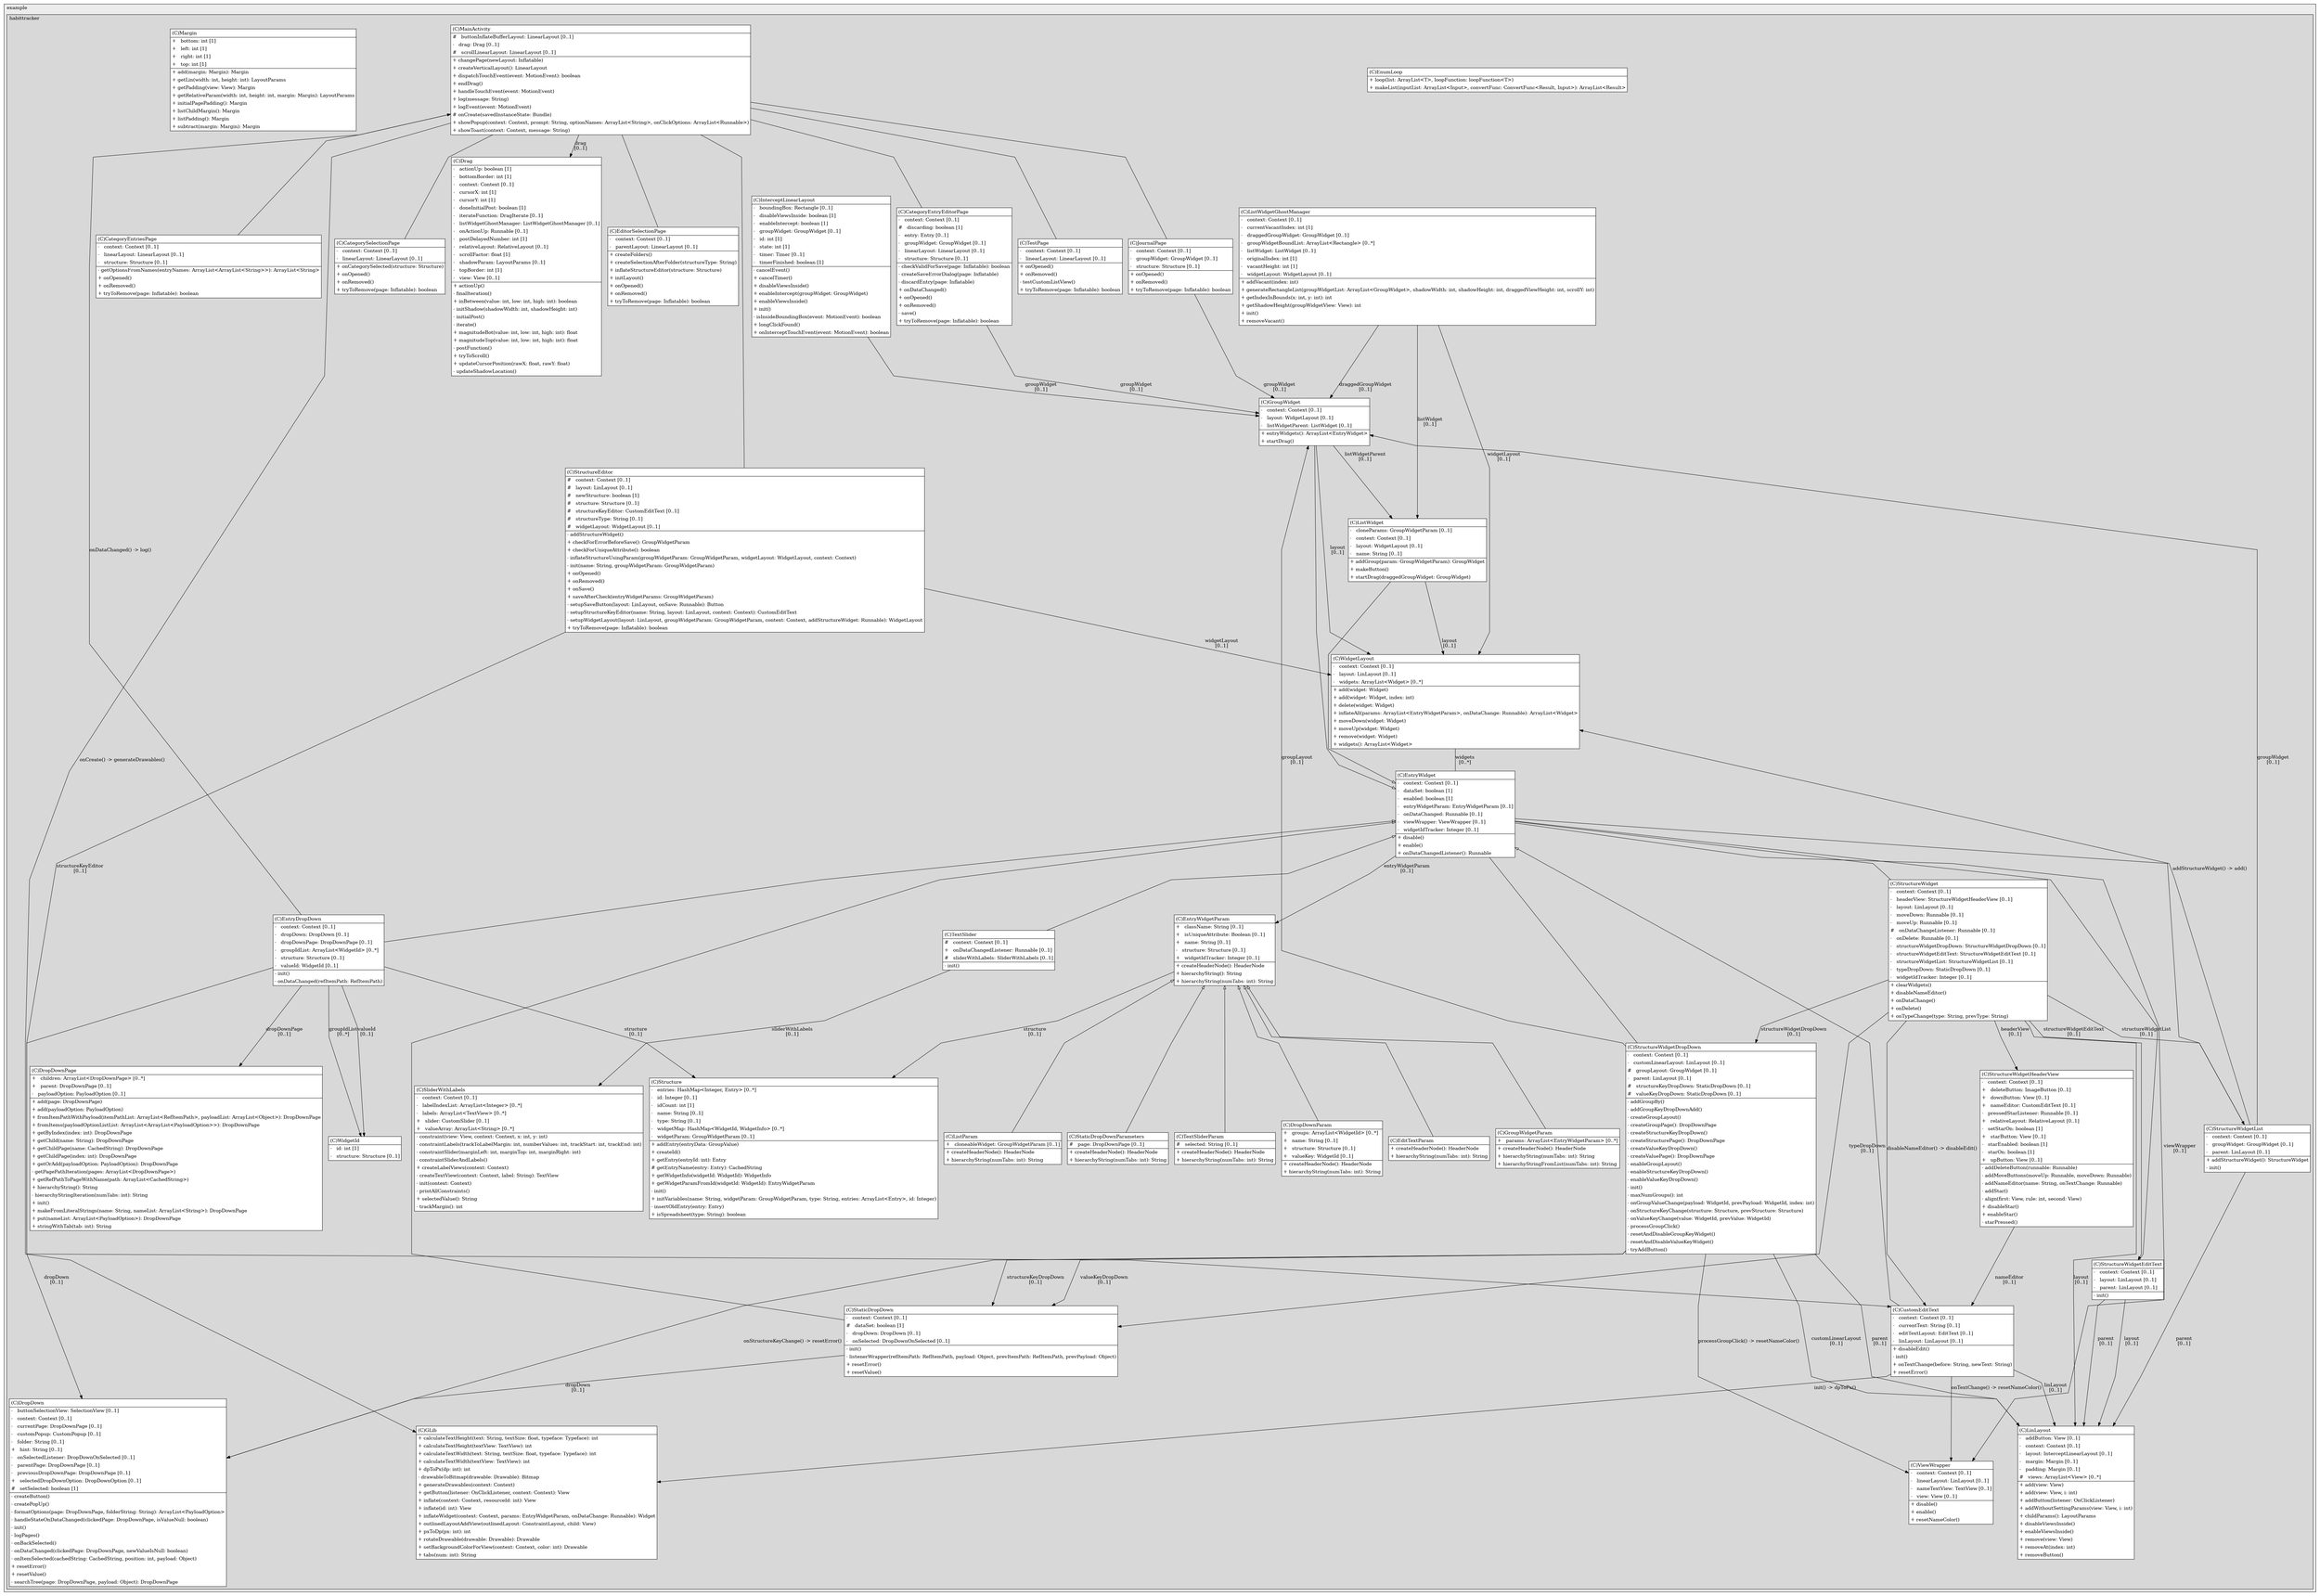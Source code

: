 @startuml

/' diagram meta data start
config=StructureConfiguration;
{
  "projectClassification": {
    "searchMode": "OpenProject", // OpenProject, AllProjects
    "includedProjects": "",
    "pathEndKeywords": "*.impl",
    "isClientPath": "",
    "isClientName": "",
    "isTestPath": "",
    "isTestName": "",
    "isMappingPath": "",
    "isMappingName": "",
    "isDataAccessPath": "",
    "isDataAccessName": "",
    "isDataStructurePath": "",
    "isDataStructureName": "",
    "isInterfaceStructuresPath": "",
    "isInterfaceStructuresName": "",
    "isEntryPointPath": "",
    "isEntryPointName": "",
    "treatFinalFieldsAsMandatory": false
  },
  "graphRestriction": {
    "classPackageExcludeFilter": "",
    "classPackageIncludeFilter": "",
    "classNameExcludeFilter": "",
    "classNameIncludeFilter": "",
    "methodNameExcludeFilter": "",
    "methodNameIncludeFilter": "",
    "removeByInheritance": "", // inheritance/annotation based filtering is done in a second step
    "removeByAnnotation": "",
    "removeByClassPackage": "", // cleanup the graph after inheritance/annotation based filtering is done
    "removeByClassName": "",
    "cutMappings": false,
    "cutEnum": true,
    "cutTests": true,
    "cutClient": true,
    "cutDataAccess": true,
    "cutInterfaceStructures": true,
    "cutDataStructures": true,
    "cutGetterAndSetter": true,
    "cutConstructors": true
  },
  "graphTraversal": {
    "forwardDepth": 3,
    "backwardDepth": 3,
    "classPackageExcludeFilter": "",
    "classPackageIncludeFilter": "",
    "classNameExcludeFilter": "",
    "classNameIncludeFilter": "",
    "methodNameExcludeFilter": "",
    "methodNameIncludeFilter": "",
    "hideMappings": false,
    "hideDataStructures": false,
    "hidePrivateMethods": true,
    "hideInterfaceCalls": true, // indirection: implementation -> interface (is hidden) -> implementation
    "onlyShowApplicationEntryPoints": false, // root node is included
    "useMethodCallsForStructureDiagram": "ForwardOnly" // ForwardOnly, BothDirections, No
  },
  "details": {
    "aggregation": "GroupByClass", // ByClass, GroupByClass, None
    "showClassGenericTypes": true,
    "showMethods": true,
    "showMethodParameterNames": true,
    "showMethodParameterTypes": true,
    "showMethodReturnType": true,
    "showPackageLevels": 2,
    "showDetailedClassStructure": true
  },
  "rootClass": "com.example.habittracker.Widgets.GroupWidget",
  "extensionCallbackMethod": "" // qualified.class.name#methodName - signature: public static String method(String)
}
diagram meta data end '/



digraph g {
    rankdir="TB"
    splines=polyline
    

'nodes 
subgraph cluster_1322970774 { 
   	label=example
	labeljust=l
	fillcolor="#ececec"
	style=filled
   
   subgraph cluster_534109880 { 
   	label=habittracker
	labeljust=l
	fillcolor="#d8d8d8"
	style=filled
   
   CategoryEntriesPage1522870782[
	label=<<TABLE BORDER="1" CELLBORDER="0" CELLPADDING="4" CELLSPACING="0">
<TR><TD ALIGN="LEFT" >(C)CategoryEntriesPage</TD></TR>
<HR/>
<TR><TD ALIGN="LEFT" >-   context: Context [0..1]</TD></TR>
<TR><TD ALIGN="LEFT" >-   linearLayout: LinearLayout [0..1]</TD></TR>
<TR><TD ALIGN="LEFT" >-   structure: Structure [0..1]</TD></TR>
<HR/>
<TR><TD ALIGN="LEFT" >- getOptionsFromNames(entryNames: ArrayList&lt;ArrayList&lt;String&gt;&gt;): ArrayList&lt;String&gt;</TD></TR>
<TR><TD ALIGN="LEFT" >+ onOpened()</TD></TR>
<TR><TD ALIGN="LEFT" >+ onRemoved()</TD></TR>
<TR><TD ALIGN="LEFT" >+ tryToRemove(page: Inflatable): boolean</TD></TR>
</TABLE>>
	style=filled
	margin=0
	shape=plaintext
	fillcolor="#FFFFFF"
];

CategoryEntryEditorPage1522870782[
	label=<<TABLE BORDER="1" CELLBORDER="0" CELLPADDING="4" CELLSPACING="0">
<TR><TD ALIGN="LEFT" >(C)CategoryEntryEditorPage</TD></TR>
<HR/>
<TR><TD ALIGN="LEFT" >-   context: Context [0..1]</TD></TR>
<TR><TD ALIGN="LEFT" >#   discarding: boolean [1]</TD></TR>
<TR><TD ALIGN="LEFT" >-   entry: Entry [0..1]</TD></TR>
<TR><TD ALIGN="LEFT" >-   groupWidget: GroupWidget [0..1]</TD></TR>
<TR><TD ALIGN="LEFT" >-   linearLayout: LinearLayout [0..1]</TD></TR>
<TR><TD ALIGN="LEFT" >-   structure: Structure [0..1]</TD></TR>
<HR/>
<TR><TD ALIGN="LEFT" >- checkValidForSave(page: Inflatable): boolean</TD></TR>
<TR><TD ALIGN="LEFT" >- createSaveErrorDialog(page: Inflatable)</TD></TR>
<TR><TD ALIGN="LEFT" >- discardEntry(page: Inflatable)</TD></TR>
<TR><TD ALIGN="LEFT" >+ onDataChanged()</TD></TR>
<TR><TD ALIGN="LEFT" >+ onOpened()</TD></TR>
<TR><TD ALIGN="LEFT" >+ onRemoved()</TD></TR>
<TR><TD ALIGN="LEFT" >- save()</TD></TR>
<TR><TD ALIGN="LEFT" >+ tryToRemove(page: Inflatable): boolean</TD></TR>
</TABLE>>
	style=filled
	margin=0
	shape=plaintext
	fillcolor="#FFFFFF"
];

CategorySelectionPage1522870782[
	label=<<TABLE BORDER="1" CELLBORDER="0" CELLPADDING="4" CELLSPACING="0">
<TR><TD ALIGN="LEFT" >(C)CategorySelectionPage</TD></TR>
<HR/>
<TR><TD ALIGN="LEFT" >-   context: Context [0..1]</TD></TR>
<TR><TD ALIGN="LEFT" >-   linearLayout: LinearLayout [0..1]</TD></TR>
<HR/>
<TR><TD ALIGN="LEFT" >+ onCategorySelected(structure: Structure)</TD></TR>
<TR><TD ALIGN="LEFT" >+ onOpened()</TD></TR>
<TR><TD ALIGN="LEFT" >+ onRemoved()</TD></TR>
<TR><TD ALIGN="LEFT" >+ tryToRemove(page: Inflatable): boolean</TD></TR>
</TABLE>>
	style=filled
	margin=0
	shape=plaintext
	fillcolor="#FFFFFF"
];

CustomEditText1069778869[
	label=<<TABLE BORDER="1" CELLBORDER="0" CELLPADDING="4" CELLSPACING="0">
<TR><TD ALIGN="LEFT" >(C)CustomEditText</TD></TR>
<HR/>
<TR><TD ALIGN="LEFT" >-   context: Context [0..1]</TD></TR>
<TR><TD ALIGN="LEFT" >-   currentText: String [0..1]</TD></TR>
<TR><TD ALIGN="LEFT" >-   editTextLayout: EditText [0..1]</TD></TR>
<TR><TD ALIGN="LEFT" >-   linLayout: LinLayout [0..1]</TD></TR>
<HR/>
<TR><TD ALIGN="LEFT" >+ disableEdit()</TD></TR>
<TR><TD ALIGN="LEFT" >- init()</TD></TR>
<TR><TD ALIGN="LEFT" >+ onTextChange(before: String, newText: String)</TD></TR>
<TR><TD ALIGN="LEFT" >+ resetError()</TD></TR>
</TABLE>>
	style=filled
	margin=0
	shape=plaintext
	fillcolor="#FFFFFF"
];

Drag775554897[
	label=<<TABLE BORDER="1" CELLBORDER="0" CELLPADDING="4" CELLSPACING="0">
<TR><TD ALIGN="LEFT" >(C)Drag</TD></TR>
<HR/>
<TR><TD ALIGN="LEFT" >-   actionUp: boolean [1]</TD></TR>
<TR><TD ALIGN="LEFT" >-   bottomBorder: int [1]</TD></TR>
<TR><TD ALIGN="LEFT" >-   context: Context [0..1]</TD></TR>
<TR><TD ALIGN="LEFT" >-   cursorX: int [1]</TD></TR>
<TR><TD ALIGN="LEFT" >-   cursorY: int [1]</TD></TR>
<TR><TD ALIGN="LEFT" >-   doneInitialPost: boolean [1]</TD></TR>
<TR><TD ALIGN="LEFT" >-   iterateFunction: DragIterate [0..1]</TD></TR>
<TR><TD ALIGN="LEFT" >-   listWidgetGhostManager: ListWidgetGhostManager [0..1]</TD></TR>
<TR><TD ALIGN="LEFT" >-   onActionUp: Runnable [0..1]</TD></TR>
<TR><TD ALIGN="LEFT" >-   postDelayedNumber: int [1]</TD></TR>
<TR><TD ALIGN="LEFT" >-   relativeLayout: RelativeLayout [0..1]</TD></TR>
<TR><TD ALIGN="LEFT" >-   scrollFactor: float [1]</TD></TR>
<TR><TD ALIGN="LEFT" >-   shadowParam: LayoutParams [0..1]</TD></TR>
<TR><TD ALIGN="LEFT" >-   topBorder: int [1]</TD></TR>
<TR><TD ALIGN="LEFT" >-   view: View [0..1]</TD></TR>
<HR/>
<TR><TD ALIGN="LEFT" >+ actionUp()</TD></TR>
<TR><TD ALIGN="LEFT" >- finalIteration()</TD></TR>
<TR><TD ALIGN="LEFT" >+ inBetween(value: int, low: int, high: int): boolean</TD></TR>
<TR><TD ALIGN="LEFT" >- initShadow(shadowWidth: int, shadowHeight: int)</TD></TR>
<TR><TD ALIGN="LEFT" >- initialPost()</TD></TR>
<TR><TD ALIGN="LEFT" >- iterate()</TD></TR>
<TR><TD ALIGN="LEFT" >+ magnitudeBot(value: int, low: int, high: int): float</TD></TR>
<TR><TD ALIGN="LEFT" >+ magnitudeTop(value: int, low: int, high: int): float</TD></TR>
<TR><TD ALIGN="LEFT" >- postFunction()</TD></TR>
<TR><TD ALIGN="LEFT" >+ tryToScroll()</TD></TR>
<TR><TD ALIGN="LEFT" >+ updateCursorPosition(rawX: float, rawY: float)</TD></TR>
<TR><TD ALIGN="LEFT" >- updateShadowLocation()</TD></TR>
</TABLE>>
	style=filled
	margin=0
	shape=plaintext
	fillcolor="#FFFFFF"
];

DropDown1069778869[
	label=<<TABLE BORDER="1" CELLBORDER="0" CELLPADDING="4" CELLSPACING="0">
<TR><TD ALIGN="LEFT" >(C)DropDown</TD></TR>
<HR/>
<TR><TD ALIGN="LEFT" >-   buttonSelectionView: SelectionView [0..1]</TD></TR>
<TR><TD ALIGN="LEFT" >-   context: Context [0..1]</TD></TR>
<TR><TD ALIGN="LEFT" >-   currentPage: DropDownPage [0..1]</TD></TR>
<TR><TD ALIGN="LEFT" >-   customPopup: CustomPopup [0..1]</TD></TR>
<TR><TD ALIGN="LEFT" >-   folder: String [0..1]</TD></TR>
<TR><TD ALIGN="LEFT" >+   hint: String [0..1]</TD></TR>
<TR><TD ALIGN="LEFT" >-   onSelectedListener: DropDownOnSelected [0..1]</TD></TR>
<TR><TD ALIGN="LEFT" >-   parentPage: DropDownPage [0..1]</TD></TR>
<TR><TD ALIGN="LEFT" >-   previousDropDownPage: DropDownPage [0..1]</TD></TR>
<TR><TD ALIGN="LEFT" >+   selectedDropDownOption: DropDownOption [0..1]</TD></TR>
<TR><TD ALIGN="LEFT" >#   setSelected: boolean [1]</TD></TR>
<HR/>
<TR><TD ALIGN="LEFT" >- createButton()</TD></TR>
<TR><TD ALIGN="LEFT" >- createPopUp()</TD></TR>
<TR><TD ALIGN="LEFT" >- formatOptions(page: DropDownPage, folderString: String): ArrayList&lt;PayloadOption&gt;</TD></TR>
<TR><TD ALIGN="LEFT" >- handleStateOnDataChanged(clickedPage: DropDownPage, isValueNull: boolean)</TD></TR>
<TR><TD ALIGN="LEFT" >- init()</TD></TR>
<TR><TD ALIGN="LEFT" >- logPages()</TD></TR>
<TR><TD ALIGN="LEFT" >- onBackSelected()</TD></TR>
<TR><TD ALIGN="LEFT" >- onDataChanged(clickedPage: DropDownPage, newValueIsNull: boolean)</TD></TR>
<TR><TD ALIGN="LEFT" >- onItemSelected(cachedString: CachedString, position: int, payload: Object)</TD></TR>
<TR><TD ALIGN="LEFT" >+ resetError()</TD></TR>
<TR><TD ALIGN="LEFT" >+ resetValue()</TD></TR>
<TR><TD ALIGN="LEFT" >- searchTree(page: DropDownPage, payload: Object): DropDownPage</TD></TR>
</TABLE>>
	style=filled
	margin=0
	shape=plaintext
	fillcolor="#FFFFFF"
];

DropDownPage1430611515[
	label=<<TABLE BORDER="1" CELLBORDER="0" CELLPADDING="4" CELLSPACING="0">
<TR><TD ALIGN="LEFT" >(C)DropDownPage</TD></TR>
<HR/>
<TR><TD ALIGN="LEFT" >+   children: ArrayList&lt;DropDownPage&gt; [0..*]</TD></TR>
<TR><TD ALIGN="LEFT" >+   parent: DropDownPage [0..1]</TD></TR>
<TR><TD ALIGN="LEFT" >-   payloadOption: PayloadOption [0..1]</TD></TR>
<HR/>
<TR><TD ALIGN="LEFT" >+ add(page: DropDownPage)</TD></TR>
<TR><TD ALIGN="LEFT" >+ add(payloadOption: PayloadOption)</TD></TR>
<TR><TD ALIGN="LEFT" >+ fromItemPathWithPayload(itemPathList: ArrayList&lt;RefItemPath&gt;, payloadList: ArrayList&lt;Object&gt;): DropDownPage</TD></TR>
<TR><TD ALIGN="LEFT" >+ fromItems(payloadOptionListList: ArrayList&lt;ArrayList&lt;PayloadOption&gt;&gt;): DropDownPage</TD></TR>
<TR><TD ALIGN="LEFT" >+ getByIndex(index: int): DropDownPage</TD></TR>
<TR><TD ALIGN="LEFT" >+ getChild(name: String): DropDownPage</TD></TR>
<TR><TD ALIGN="LEFT" >+ getChildPage(name: CachedString): DropDownPage</TD></TR>
<TR><TD ALIGN="LEFT" >+ getChildPage(index: int): DropDownPage</TD></TR>
<TR><TD ALIGN="LEFT" >+ getOrAdd(payloadOption: PayloadOption): DropDownPage</TD></TR>
<TR><TD ALIGN="LEFT" >- getPagePathIteration(pages: ArrayList&lt;DropDownPage&gt;)</TD></TR>
<TR><TD ALIGN="LEFT" >+ getRefPathToPageWithName(path: ArrayList&lt;CachedString&gt;)</TD></TR>
<TR><TD ALIGN="LEFT" >+ hierarchyString(): String</TD></TR>
<TR><TD ALIGN="LEFT" >- hierarchyStringIteration(numTabs: int): String</TD></TR>
<TR><TD ALIGN="LEFT" >+ init()</TD></TR>
<TR><TD ALIGN="LEFT" >+ makeFromLiteralStrings(name: String, nameList: ArrayList&lt;String&gt;): DropDownPage</TD></TR>
<TR><TD ALIGN="LEFT" >+ put(nameList: ArrayList&lt;PayloadOption&gt;): DropDownPage</TD></TR>
<TR><TD ALIGN="LEFT" >+ stringWithTab(tab: int): String</TD></TR>
</TABLE>>
	style=filled
	margin=0
	shape=plaintext
	fillcolor="#FFFFFF"
];

DropDownParam202339646[
	label=<<TABLE BORDER="1" CELLBORDER="0" CELLPADDING="4" CELLSPACING="0">
<TR><TD ALIGN="LEFT" >(C)DropDownParam</TD></TR>
<HR/>
<TR><TD ALIGN="LEFT" >+   groups: ArrayList&lt;WidgetId&gt; [0..*]</TD></TR>
<TR><TD ALIGN="LEFT" >+   name: String [0..1]</TD></TR>
<TR><TD ALIGN="LEFT" >+   structure: Structure [0..1]</TD></TR>
<TR><TD ALIGN="LEFT" >+   valueKey: WidgetId [0..1]</TD></TR>
<HR/>
<TR><TD ALIGN="LEFT" >+ createHeaderNode(): HeaderNode</TD></TR>
<TR><TD ALIGN="LEFT" >+ hierarchyString(numTabs: int): String</TD></TR>
</TABLE>>
	style=filled
	margin=0
	shape=plaintext
	fillcolor="#FFFFFF"
];

EditTextParam202339646[
	label=<<TABLE BORDER="1" CELLBORDER="0" CELLPADDING="4" CELLSPACING="0">
<TR><TD ALIGN="LEFT" >(C)EditTextParam</TD></TR>
<HR/>
<TR><TD ALIGN="LEFT" >+ createHeaderNode(): HeaderNode</TD></TR>
<TR><TD ALIGN="LEFT" >+ hierarchyString(numTabs: int): String</TD></TR>
</TABLE>>
	style=filled
	margin=0
	shape=plaintext
	fillcolor="#FFFFFF"
];

EditorSelectionPage1522870782[
	label=<<TABLE BORDER="1" CELLBORDER="0" CELLPADDING="4" CELLSPACING="0">
<TR><TD ALIGN="LEFT" >(C)EditorSelectionPage</TD></TR>
<HR/>
<TR><TD ALIGN="LEFT" >-   context: Context [0..1]</TD></TR>
<TR><TD ALIGN="LEFT" >-   parentLayout: LinearLayout [0..1]</TD></TR>
<HR/>
<TR><TD ALIGN="LEFT" >+ createFolders()</TD></TR>
<TR><TD ALIGN="LEFT" >+ createSelectionAfterFolder(structureType: String)</TD></TR>
<TR><TD ALIGN="LEFT" >+ inflateStructureEditor(structure: Structure)</TD></TR>
<TR><TD ALIGN="LEFT" >+ initLayout()</TD></TR>
<TR><TD ALIGN="LEFT" >+ onOpened()</TD></TR>
<TR><TD ALIGN="LEFT" >+ onRemoved()</TD></TR>
<TR><TD ALIGN="LEFT" >+ tryToRemove(page: Inflatable): boolean</TD></TR>
</TABLE>>
	style=filled
	margin=0
	shape=plaintext
	fillcolor="#FFFFFF"
];

EntryDropDown1069778869[
	label=<<TABLE BORDER="1" CELLBORDER="0" CELLPADDING="4" CELLSPACING="0">
<TR><TD ALIGN="LEFT" >(C)EntryDropDown</TD></TR>
<HR/>
<TR><TD ALIGN="LEFT" >-   context: Context [0..1]</TD></TR>
<TR><TD ALIGN="LEFT" >-   dropDown: DropDown [0..1]</TD></TR>
<TR><TD ALIGN="LEFT" >-   dropDownPage: DropDownPage [0..1]</TD></TR>
<TR><TD ALIGN="LEFT" >-   groupIdList: ArrayList&lt;WidgetId&gt; [0..*]</TD></TR>
<TR><TD ALIGN="LEFT" >-   structure: Structure [0..1]</TD></TR>
<TR><TD ALIGN="LEFT" >-   valueId: WidgetId [0..1]</TD></TR>
<HR/>
<TR><TD ALIGN="LEFT" >- init()</TD></TR>
<TR><TD ALIGN="LEFT" >- onDataChanged(refItemPath: RefItemPath)</TD></TR>
</TABLE>>
	style=filled
	margin=0
	shape=plaintext
	fillcolor="#FFFFFF"
];

EntryWidget1069778869[
	label=<<TABLE BORDER="1" CELLBORDER="0" CELLPADDING="4" CELLSPACING="0">
<TR><TD ALIGN="LEFT" >(C)EntryWidget</TD></TR>
<HR/>
<TR><TD ALIGN="LEFT" >-   context: Context [0..1]</TD></TR>
<TR><TD ALIGN="LEFT" >-   dataSet: boolean [1]</TD></TR>
<TR><TD ALIGN="LEFT" >-   enabled: boolean [1]</TD></TR>
<TR><TD ALIGN="LEFT" >-   entryWidgetParam: EntryWidgetParam [0..1]</TD></TR>
<TR><TD ALIGN="LEFT" >-   onDataChanged: Runnable [0..1]</TD></TR>
<TR><TD ALIGN="LEFT" >-   viewWrapper: ViewWrapper [0..1]</TD></TR>
<TR><TD ALIGN="LEFT" >-   widgetIdTracker: Integer [0..1]</TD></TR>
<HR/>
<TR><TD ALIGN="LEFT" >+ disable()</TD></TR>
<TR><TD ALIGN="LEFT" >+ enable()</TD></TR>
<TR><TD ALIGN="LEFT" >+ onDataChangedListener(): Runnable</TD></TR>
</TABLE>>
	style=filled
	margin=0
	shape=plaintext
	fillcolor="#FFFFFF"
];

EntryWidgetParam1430611515[
	label=<<TABLE BORDER="1" CELLBORDER="0" CELLPADDING="4" CELLSPACING="0">
<TR><TD ALIGN="LEFT" >(C)EntryWidgetParam</TD></TR>
<HR/>
<TR><TD ALIGN="LEFT" >+   className: String [0..1]</TD></TR>
<TR><TD ALIGN="LEFT" >+   isUniqueAttribute: Boolean [0..1]</TD></TR>
<TR><TD ALIGN="LEFT" >+   name: String [0..1]</TD></TR>
<TR><TD ALIGN="LEFT" >-   structure: Structure [0..1]</TD></TR>
<TR><TD ALIGN="LEFT" >+   widgetIdTracker: Integer [0..1]</TD></TR>
<HR/>
<TR><TD ALIGN="LEFT" >+ createHeaderNode(): HeaderNode</TD></TR>
<TR><TD ALIGN="LEFT" >+ hierarchyString(): String</TD></TR>
<TR><TD ALIGN="LEFT" >+ hierarchyString(numTabs: int): String</TD></TR>
</TABLE>>
	style=filled
	margin=0
	shape=plaintext
	fillcolor="#FFFFFF"
];

EnumLoop346682143[
	label=<<TABLE BORDER="1" CELLBORDER="0" CELLPADDING="4" CELLSPACING="0">
<TR><TD ALIGN="LEFT" >(C)EnumLoop</TD></TR>
<HR/>
<TR><TD ALIGN="LEFT" >+ loop(list: ArrayList&lt;T&gt;, loopFunction: loopFunction&lt;T&gt;)</TD></TR>
<TR><TD ALIGN="LEFT" >+ makeList(inputList: ArrayList&lt;Input&gt;, convertFunc: ConvertFunc&lt;Result, Input&gt;): ArrayList&lt;Result&gt;</TD></TR>
</TABLE>>
	style=filled
	margin=0
	shape=plaintext
	fillcolor="#FFFFFF"
];

GLib346682143[
	label=<<TABLE BORDER="1" CELLBORDER="0" CELLPADDING="4" CELLSPACING="0">
<TR><TD ALIGN="LEFT" >(C)GLib</TD></TR>
<HR/>
<TR><TD ALIGN="LEFT" >+ calculateTextHeight(text: String, textSize: float, typeface: Typeface): int</TD></TR>
<TR><TD ALIGN="LEFT" >+ calculateTextHeight(textView: TextView): int</TD></TR>
<TR><TD ALIGN="LEFT" >+ calculateTextWidth(text: String, textSize: float, typeface: Typeface): int</TD></TR>
<TR><TD ALIGN="LEFT" >+ calculateTextWidth(textView: TextView): int</TD></TR>
<TR><TD ALIGN="LEFT" >+ dpToPx(dp: int): int</TD></TR>
<TR><TD ALIGN="LEFT" >- drawableToBitmap(drawable: Drawable): Bitmap</TD></TR>
<TR><TD ALIGN="LEFT" >+ generateDrawables(context: Context)</TD></TR>
<TR><TD ALIGN="LEFT" >+ getButton(listener: OnClickListener, context: Context): View</TD></TR>
<TR><TD ALIGN="LEFT" >+ inflate(context: Context, resourceId: int): View</TD></TR>
<TR><TD ALIGN="LEFT" >+ inflate(id: int): View</TD></TR>
<TR><TD ALIGN="LEFT" >+ inflateWidget(context: Context, params: EntryWidgetParam, onDataChange: Runnable): Widget</TD></TR>
<TR><TD ALIGN="LEFT" >+ outlinedLayoutAddView(outlinedLayout: ConstraintLayout, child: View)</TD></TR>
<TR><TD ALIGN="LEFT" >+ pxToDp(px: int): int</TD></TR>
<TR><TD ALIGN="LEFT" >+ rotateDrawable(drawable: Drawable): Drawable</TD></TR>
<TR><TD ALIGN="LEFT" >+ setBackgroundColorForView(context: Context, color: int): Drawable</TD></TR>
<TR><TD ALIGN="LEFT" >+ tabs(num: int): String</TD></TR>
</TABLE>>
	style=filled
	margin=0
	shape=plaintext
	fillcolor="#FFFFFF"
];

GroupWidget1791138102[
	label=<<TABLE BORDER="1" CELLBORDER="0" CELLPADDING="4" CELLSPACING="0">
<TR><TD ALIGN="LEFT" >(C)GroupWidget</TD></TR>
<HR/>
<TR><TD ALIGN="LEFT" >-   context: Context [0..1]</TD></TR>
<TR><TD ALIGN="LEFT" >-   layout: WidgetLayout [0..1]</TD></TR>
<TR><TD ALIGN="LEFT" >-   listWidgetParent: ListWidget [0..1]</TD></TR>
<HR/>
<TR><TD ALIGN="LEFT" >+ entryWidgets(): ArrayList&lt;EntryWidget&gt;</TD></TR>
<TR><TD ALIGN="LEFT" >+ startDrag()</TD></TR>
</TABLE>>
	style=filled
	margin=0
	shape=plaintext
	fillcolor="#FFFFFF"
];

GroupWidgetParam202339646[
	label=<<TABLE BORDER="1" CELLBORDER="0" CELLPADDING="4" CELLSPACING="0">
<TR><TD ALIGN="LEFT" >(C)GroupWidgetParam</TD></TR>
<HR/>
<TR><TD ALIGN="LEFT" >+   params: ArrayList&lt;EntryWidgetParam&gt; [0..*]</TD></TR>
<HR/>
<TR><TD ALIGN="LEFT" >+ createHeaderNode(): HeaderNode</TD></TR>
<TR><TD ALIGN="LEFT" >+ hierarchyString(numTabs: int): String</TD></TR>
<TR><TD ALIGN="LEFT" >+ hierarchyStringFromList(numTabs: int): String</TD></TR>
</TABLE>>
	style=filled
	margin=0
	shape=plaintext
	fillcolor="#FFFFFF"
];

InterceptLinearLayout409146640[
	label=<<TABLE BORDER="1" CELLBORDER="0" CELLPADDING="4" CELLSPACING="0">
<TR><TD ALIGN="LEFT" >(C)InterceptLinearLayout</TD></TR>
<HR/>
<TR><TD ALIGN="LEFT" >-   boundingBox: Rectangle [0..1]</TD></TR>
<TR><TD ALIGN="LEFT" >-   disableViewsInside: boolean [1]</TD></TR>
<TR><TD ALIGN="LEFT" >-   enableIntercept: boolean [1]</TD></TR>
<TR><TD ALIGN="LEFT" >-   groupWidget: GroupWidget [0..1]</TD></TR>
<TR><TD ALIGN="LEFT" >-   id: int [1]</TD></TR>
<TR><TD ALIGN="LEFT" >-   state: int [1]</TD></TR>
<TR><TD ALIGN="LEFT" >-   timer: Timer [0..1]</TD></TR>
<TR><TD ALIGN="LEFT" >-   timerFinished: boolean [1]</TD></TR>
<HR/>
<TR><TD ALIGN="LEFT" >- cancelEvent()</TD></TR>
<TR><TD ALIGN="LEFT" >+ cancelTimer()</TD></TR>
<TR><TD ALIGN="LEFT" >+ disableViewsInside()</TD></TR>
<TR><TD ALIGN="LEFT" >+ enableIntercept(groupWidget: GroupWidget)</TD></TR>
<TR><TD ALIGN="LEFT" >+ enableViewsInside()</TD></TR>
<TR><TD ALIGN="LEFT" >+ init()</TD></TR>
<TR><TD ALIGN="LEFT" >- isInsideBoundingBox(event: MotionEvent): boolean</TD></TR>
<TR><TD ALIGN="LEFT" >+ longClickFound()</TD></TR>
<TR><TD ALIGN="LEFT" >+ onInterceptTouchEvent(event: MotionEvent): boolean</TD></TR>
</TABLE>>
	style=filled
	margin=0
	shape=plaintext
	fillcolor="#FFFFFF"
];

JournalPage1522870782[
	label=<<TABLE BORDER="1" CELLBORDER="0" CELLPADDING="4" CELLSPACING="0">
<TR><TD ALIGN="LEFT" >(C)JournalPage</TD></TR>
<HR/>
<TR><TD ALIGN="LEFT" >-   context: Context [0..1]</TD></TR>
<TR><TD ALIGN="LEFT" >-   groupWidget: GroupWidget [0..1]</TD></TR>
<TR><TD ALIGN="LEFT" >-   structure: Structure [0..1]</TD></TR>
<HR/>
<TR><TD ALIGN="LEFT" >+ onOpened()</TD></TR>
<TR><TD ALIGN="LEFT" >+ onRemoved()</TD></TR>
<TR><TD ALIGN="LEFT" >+ tryToRemove(page: Inflatable): boolean</TD></TR>
</TABLE>>
	style=filled
	margin=0
	shape=plaintext
	fillcolor="#FFFFFF"
];

LinLayout409146640[
	label=<<TABLE BORDER="1" CELLBORDER="0" CELLPADDING="4" CELLSPACING="0">
<TR><TD ALIGN="LEFT" >(C)LinLayout</TD></TR>
<HR/>
<TR><TD ALIGN="LEFT" >-   addButton: View [0..1]</TD></TR>
<TR><TD ALIGN="LEFT" >-   context: Context [0..1]</TD></TR>
<TR><TD ALIGN="LEFT" >-   layout: InterceptLinearLayout [0..1]</TD></TR>
<TR><TD ALIGN="LEFT" >-   margin: Margin [0..1]</TD></TR>
<TR><TD ALIGN="LEFT" >-   padding: Margin [0..1]</TD></TR>
<TR><TD ALIGN="LEFT" >#   views: ArrayList&lt;View&gt; [0..*]</TD></TR>
<HR/>
<TR><TD ALIGN="LEFT" >+ add(view: View)</TD></TR>
<TR><TD ALIGN="LEFT" >+ add(view: View, i: int)</TD></TR>
<TR><TD ALIGN="LEFT" >+ addButton(listener: OnClickListener)</TD></TR>
<TR><TD ALIGN="LEFT" >+ addWithoutSettingParams(view: View, i: int)</TD></TR>
<TR><TD ALIGN="LEFT" >+ childParams(): LayoutParams</TD></TR>
<TR><TD ALIGN="LEFT" >+ disableViewsInside()</TD></TR>
<TR><TD ALIGN="LEFT" >+ enableViewsInside()</TD></TR>
<TR><TD ALIGN="LEFT" >+ remove(view: View)</TD></TR>
<TR><TD ALIGN="LEFT" >+ removeAt(index: int)</TD></TR>
<TR><TD ALIGN="LEFT" >+ removeButton()</TD></TR>
</TABLE>>
	style=filled
	margin=0
	shape=plaintext
	fillcolor="#FFFFFF"
];

ListParam202339646[
	label=<<TABLE BORDER="1" CELLBORDER="0" CELLPADDING="4" CELLSPACING="0">
<TR><TD ALIGN="LEFT" >(C)ListParam</TD></TR>
<HR/>
<TR><TD ALIGN="LEFT" >+   cloneableWidget: GroupWidgetParam [0..1]</TD></TR>
<HR/>
<TR><TD ALIGN="LEFT" >+ createHeaderNode(): HeaderNode</TD></TR>
<TR><TD ALIGN="LEFT" >+ hierarchyString(numTabs: int): String</TD></TR>
</TABLE>>
	style=filled
	margin=0
	shape=plaintext
	fillcolor="#FFFFFF"
];

ListWidget1791138102[
	label=<<TABLE BORDER="1" CELLBORDER="0" CELLPADDING="4" CELLSPACING="0">
<TR><TD ALIGN="LEFT" >(C)ListWidget</TD></TR>
<HR/>
<TR><TD ALIGN="LEFT" >-   cloneParams: GroupWidgetParam [0..1]</TD></TR>
<TR><TD ALIGN="LEFT" >-   context: Context [0..1]</TD></TR>
<TR><TD ALIGN="LEFT" >-   layout: WidgetLayout [0..1]</TD></TR>
<TR><TD ALIGN="LEFT" >-   name: String [0..1]</TD></TR>
<HR/>
<TR><TD ALIGN="LEFT" >+ addGroup(param: GroupWidgetParam): GroupWidget</TD></TR>
<TR><TD ALIGN="LEFT" >+ makeButton()</TD></TR>
<TR><TD ALIGN="LEFT" >+ startDrag(draggedGroupWidget: GroupWidget)</TD></TR>
</TABLE>>
	style=filled
	margin=0
	shape=plaintext
	fillcolor="#FFFFFF"
];

ListWidgetGhostManager775554897[
	label=<<TABLE BORDER="1" CELLBORDER="0" CELLPADDING="4" CELLSPACING="0">
<TR><TD ALIGN="LEFT" >(C)ListWidgetGhostManager</TD></TR>
<HR/>
<TR><TD ALIGN="LEFT" >-   context: Context [0..1]</TD></TR>
<TR><TD ALIGN="LEFT" >-   currentVacantIndex: int [1]</TD></TR>
<TR><TD ALIGN="LEFT" >-   draggedGroupWidget: GroupWidget [0..1]</TD></TR>
<TR><TD ALIGN="LEFT" >-   groupWidgetBoundList: ArrayList&lt;Rectangle&gt; [0..*]</TD></TR>
<TR><TD ALIGN="LEFT" >-   listWidget: ListWidget [0..1]</TD></TR>
<TR><TD ALIGN="LEFT" >-   originalIndex: int [1]</TD></TR>
<TR><TD ALIGN="LEFT" >-   vacantHeight: int [1]</TD></TR>
<TR><TD ALIGN="LEFT" >-   widgetLayout: WidgetLayout [0..1]</TD></TR>
<HR/>
<TR><TD ALIGN="LEFT" >+ addVacant(index: int)</TD></TR>
<TR><TD ALIGN="LEFT" >+ generateRectangleList(groupWidgetList: ArrayList&lt;GroupWidget&gt;, shadowWidth: int, shadowHeight: int, draggedViewHeight: int, scrollY: int)</TD></TR>
<TR><TD ALIGN="LEFT" >+ getIndexInBounds(x: int, y: int): int</TD></TR>
<TR><TD ALIGN="LEFT" >+ getShadowHeight(groupWidgetView: View): int</TD></TR>
<TR><TD ALIGN="LEFT" >+ init()</TD></TR>
<TR><TD ALIGN="LEFT" >+ removeVacant()</TD></TR>
</TABLE>>
	style=filled
	margin=0
	shape=plaintext
	fillcolor="#FFFFFF"
];

MainActivity179464085[
	label=<<TABLE BORDER="1" CELLBORDER="0" CELLPADDING="4" CELLSPACING="0">
<TR><TD ALIGN="LEFT" >(C)MainActivity</TD></TR>
<HR/>
<TR><TD ALIGN="LEFT" >#   buttonInflateBufferLayout: LinearLayout [0..1]</TD></TR>
<TR><TD ALIGN="LEFT" >-   drag: Drag [0..1]</TD></TR>
<TR><TD ALIGN="LEFT" >#   scrollLinearLayout: LinearLayout [0..1]</TD></TR>
<HR/>
<TR><TD ALIGN="LEFT" >+ changePage(newLayout: Inflatable)</TD></TR>
<TR><TD ALIGN="LEFT" >+ createVerticalLayout(): LinearLayout</TD></TR>
<TR><TD ALIGN="LEFT" >+ dispatchTouchEvent(event: MotionEvent): boolean</TD></TR>
<TR><TD ALIGN="LEFT" >+ endDrag()</TD></TR>
<TR><TD ALIGN="LEFT" >+ handleTouchEvent(event: MotionEvent)</TD></TR>
<TR><TD ALIGN="LEFT" >+ log(message: String)</TD></TR>
<TR><TD ALIGN="LEFT" >+ logEvent(event: MotionEvent)</TD></TR>
<TR><TD ALIGN="LEFT" ># onCreate(savedInstanceState: Bundle)</TD></TR>
<TR><TD ALIGN="LEFT" >+ showPopup(context: Context, prompt: String, optionNames: ArrayList&lt;String&gt;, onClickOptions: ArrayList&lt;Runnable&gt;)</TD></TR>
<TR><TD ALIGN="LEFT" >+ showToast(context: Context, message: String)</TD></TR>
</TABLE>>
	style=filled
	margin=0
	shape=plaintext
	fillcolor="#FFFFFF"
];

Margin346682143[
	label=<<TABLE BORDER="1" CELLBORDER="0" CELLPADDING="4" CELLSPACING="0">
<TR><TD ALIGN="LEFT" >(C)Margin</TD></TR>
<HR/>
<TR><TD ALIGN="LEFT" >+   bottom: int [1]</TD></TR>
<TR><TD ALIGN="LEFT" >+   left: int [1]</TD></TR>
<TR><TD ALIGN="LEFT" >+   right: int [1]</TD></TR>
<TR><TD ALIGN="LEFT" >+   top: int [1]</TD></TR>
<HR/>
<TR><TD ALIGN="LEFT" >+ add(margin: Margin): Margin</TD></TR>
<TR><TD ALIGN="LEFT" >+ getLin(width: int, height: int): LayoutParams</TD></TR>
<TR><TD ALIGN="LEFT" >+ getPadding(view: View): Margin</TD></TR>
<TR><TD ALIGN="LEFT" >+ getRelativeParam(width: int, height: int, margin: Margin): LayoutParams</TD></TR>
<TR><TD ALIGN="LEFT" >+ initialPagePadding(): Margin</TD></TR>
<TR><TD ALIGN="LEFT" >+ listChildMargin(): Margin</TD></TR>
<TR><TD ALIGN="LEFT" >+ listPadding(): Margin</TD></TR>
<TR><TD ALIGN="LEFT" >+ subtract(margin: Margin): Margin</TD></TR>
</TABLE>>
	style=filled
	margin=0
	shape=plaintext
	fillcolor="#FFFFFF"
];

SliderWithLabels2057271174[
	label=<<TABLE BORDER="1" CELLBORDER="0" CELLPADDING="4" CELLSPACING="0">
<TR><TD ALIGN="LEFT" >(C)SliderWithLabels</TD></TR>
<HR/>
<TR><TD ALIGN="LEFT" >-   context: Context [0..1]</TD></TR>
<TR><TD ALIGN="LEFT" >-   labelIndexList: ArrayList&lt;Integer&gt; [0..*]</TD></TR>
<TR><TD ALIGN="LEFT" >-   labels: ArrayList&lt;TextView&gt; [0..*]</TD></TR>
<TR><TD ALIGN="LEFT" >+   slider: CustomSlider [0..1]</TD></TR>
<TR><TD ALIGN="LEFT" >+   valueArray: ArrayList&lt;String&gt; [0..*]</TD></TR>
<HR/>
<TR><TD ALIGN="LEFT" >- constraint(view: View, context: Context, x: int, y: int)</TD></TR>
<TR><TD ALIGN="LEFT" >- constraintLabels(trackToLabelMargin: int, numberValues: int, trackStart: int, trackEnd: int)</TD></TR>
<TR><TD ALIGN="LEFT" >- constraintSlider(marginLeft: int, marginTop: int, marginRight: int)</TD></TR>
<TR><TD ALIGN="LEFT" >- constraintSliderAndLabels()</TD></TR>
<TR><TD ALIGN="LEFT" >+ createLabelViews(context: Context)</TD></TR>
<TR><TD ALIGN="LEFT" >- createTextView(context: Context, label: String): TextView</TD></TR>
<TR><TD ALIGN="LEFT" >- init(context: Context)</TD></TR>
<TR><TD ALIGN="LEFT" >- printAllConstraints()</TD></TR>
<TR><TD ALIGN="LEFT" >+ selectedValue(): String</TD></TR>
<TR><TD ALIGN="LEFT" >- trackMargin(): int</TD></TR>
</TABLE>>
	style=filled
	margin=0
	shape=plaintext
	fillcolor="#FFFFFF"
];

StaticDropDown1791138102[
	label=<<TABLE BORDER="1" CELLBORDER="0" CELLPADDING="4" CELLSPACING="0">
<TR><TD ALIGN="LEFT" >(C)StaticDropDown</TD></TR>
<HR/>
<TR><TD ALIGN="LEFT" >-   context: Context [0..1]</TD></TR>
<TR><TD ALIGN="LEFT" >#   dataSet: boolean [1]</TD></TR>
<TR><TD ALIGN="LEFT" >-   dropDown: DropDown [0..1]</TD></TR>
<TR><TD ALIGN="LEFT" >-   onSelected: DropDownOnSelected [0..1]</TD></TR>
<HR/>
<TR><TD ALIGN="LEFT" >- init()</TD></TR>
<TR><TD ALIGN="LEFT" >- listenerWrapper(refItemPath: RefItemPath, payload: Object, prevItemPath: RefItemPath, prevPayload: Object)</TD></TR>
<TR><TD ALIGN="LEFT" >+ resetError()</TD></TR>
<TR><TD ALIGN="LEFT" >+ resetValue()</TD></TR>
</TABLE>>
	style=filled
	margin=0
	shape=plaintext
	fillcolor="#FFFFFF"
];

StaticDropDownParameters2086431593[
	label=<<TABLE BORDER="1" CELLBORDER="0" CELLPADDING="4" CELLSPACING="0">
<TR><TD ALIGN="LEFT" >(C)StaticDropDownParameters</TD></TR>
<HR/>
<TR><TD ALIGN="LEFT" >#   page: DropDownPage [0..1]</TD></TR>
<HR/>
<TR><TD ALIGN="LEFT" >+ createHeaderNode(): HeaderNode</TD></TR>
<TR><TD ALIGN="LEFT" >+ hierarchyString(numTabs: int): String</TD></TR>
</TABLE>>
	style=filled
	margin=0
	shape=plaintext
	fillcolor="#FFFFFF"
];

Structure1914509657[
	label=<<TABLE BORDER="1" CELLBORDER="0" CELLPADDING="4" CELLSPACING="0">
<TR><TD ALIGN="LEFT" >(C)Structure</TD></TR>
<HR/>
<TR><TD ALIGN="LEFT" >-   entries: HashMap&lt;Integer, Entry&gt; [0..*]</TD></TR>
<TR><TD ALIGN="LEFT" >-   id: Integer [0..1]</TD></TR>
<TR><TD ALIGN="LEFT" >-   idCount: int [1]</TD></TR>
<TR><TD ALIGN="LEFT" >-   name: String [0..1]</TD></TR>
<TR><TD ALIGN="LEFT" >-   type: String [0..1]</TD></TR>
<TR><TD ALIGN="LEFT" >-   widgetMap: HashMap&lt;WidgetId, WidgetInfo&gt; [0..*]</TD></TR>
<TR><TD ALIGN="LEFT" >-   widgetParam: GroupWidgetParam [0..1]</TD></TR>
<HR/>
<TR><TD ALIGN="LEFT" >+ addEntry(entryData: GroupValue)</TD></TR>
<TR><TD ALIGN="LEFT" >+ createId()</TD></TR>
<TR><TD ALIGN="LEFT" >+ getEntry(entryId: int): Entry</TD></TR>
<TR><TD ALIGN="LEFT" ># getEntryName(entry: Entry): CachedString</TD></TR>
<TR><TD ALIGN="LEFT" >+ getWidgetInfo(widgetId: WidgetId): WidgetInfo</TD></TR>
<TR><TD ALIGN="LEFT" >+ getWidgetParamFromId(widgetId: WidgetId): EntryWidgetParam</TD></TR>
<TR><TD ALIGN="LEFT" >- init()</TD></TR>
<TR><TD ALIGN="LEFT" >+ initVariables(name: String, widgetParam: GroupWidgetParam, type: String, entries: ArrayList&lt;Entry&gt;, id: Integer)</TD></TR>
<TR><TD ALIGN="LEFT" >- insertOldEntry(entry: Entry)</TD></TR>
<TR><TD ALIGN="LEFT" >+ isSpreadsheet(type: String): boolean</TD></TR>
</TABLE>>
	style=filled
	margin=0
	shape=plaintext
	fillcolor="#FFFFFF"
];

StructureEditor1522870782[
	label=<<TABLE BORDER="1" CELLBORDER="0" CELLPADDING="4" CELLSPACING="0">
<TR><TD ALIGN="LEFT" >(C)StructureEditor</TD></TR>
<HR/>
<TR><TD ALIGN="LEFT" >#   context: Context [0..1]</TD></TR>
<TR><TD ALIGN="LEFT" >#   layout: LinLayout [0..1]</TD></TR>
<TR><TD ALIGN="LEFT" >#   newStructure: boolean [1]</TD></TR>
<TR><TD ALIGN="LEFT" >#   structure: Structure [0..1]</TD></TR>
<TR><TD ALIGN="LEFT" >#   structureKeyEditor: CustomEditText [0..1]</TD></TR>
<TR><TD ALIGN="LEFT" >#   structureType: String [0..1]</TD></TR>
<TR><TD ALIGN="LEFT" >#   widgetLayout: WidgetLayout [0..1]</TD></TR>
<HR/>
<TR><TD ALIGN="LEFT" >- addStructureWidget()</TD></TR>
<TR><TD ALIGN="LEFT" >+ checkForErrorBeforeSave(): GroupWidgetParam</TD></TR>
<TR><TD ALIGN="LEFT" >+ checkForUniqueAttribute(): boolean</TD></TR>
<TR><TD ALIGN="LEFT" >- inflateStructureUsingParam(groupWidgetParam: GroupWidgetParam, widgetLayout: WidgetLayout, context: Context)</TD></TR>
<TR><TD ALIGN="LEFT" >- init(name: String, groupWidgetParam: GroupWidgetParam)</TD></TR>
<TR><TD ALIGN="LEFT" >+ onOpened()</TD></TR>
<TR><TD ALIGN="LEFT" >+ onRemoved()</TD></TR>
<TR><TD ALIGN="LEFT" >+ onSave()</TD></TR>
<TR><TD ALIGN="LEFT" >+ saveAfterCheck(entryWidgetParams: GroupWidgetParam)</TD></TR>
<TR><TD ALIGN="LEFT" >- setupSaveButton(layout: LinLayout, onSave: Runnable): Button</TD></TR>
<TR><TD ALIGN="LEFT" >- setupStructureKeyEditor(name: String, layout: LinLayout, context: Context): CustomEditText</TD></TR>
<TR><TD ALIGN="LEFT" >- setupWidgetLayout(layout: LinLayout, groupWidgetParam: GroupWidgetParam, context: Context, addStructureWidget: Runnable): WidgetLayout</TD></TR>
<TR><TD ALIGN="LEFT" >+ tryToRemove(page: Inflatable): boolean</TD></TR>
</TABLE>>
	style=filled
	margin=0
	shape=plaintext
	fillcolor="#FFFFFF"
];

StructureWidget1818475628[
	label=<<TABLE BORDER="1" CELLBORDER="0" CELLPADDING="4" CELLSPACING="0">
<TR><TD ALIGN="LEFT" >(C)StructureWidget</TD></TR>
<HR/>
<TR><TD ALIGN="LEFT" >-   context: Context [0..1]</TD></TR>
<TR><TD ALIGN="LEFT" >-   headerView: StructureWidgetHeaderView [0..1]</TD></TR>
<TR><TD ALIGN="LEFT" >-   layout: LinLayout [0..1]</TD></TR>
<TR><TD ALIGN="LEFT" >-   moveDown: Runnable [0..1]</TD></TR>
<TR><TD ALIGN="LEFT" >-   moveUp: Runnable [0..1]</TD></TR>
<TR><TD ALIGN="LEFT" >#   onDataChangeListener: Runnable [0..1]</TD></TR>
<TR><TD ALIGN="LEFT" >-   onDelete: Runnable [0..1]</TD></TR>
<TR><TD ALIGN="LEFT" >-   structureWidgetDropDown: StructureWidgetDropDown [0..1]</TD></TR>
<TR><TD ALIGN="LEFT" >-   structureWidgetEditText: StructureWidgetEditText [0..1]</TD></TR>
<TR><TD ALIGN="LEFT" >-   structureWidgetList: StructureWidgetList [0..1]</TD></TR>
<TR><TD ALIGN="LEFT" >-   typeDropDown: StaticDropDown [0..1]</TD></TR>
<TR><TD ALIGN="LEFT" >-   widgetIdTracker: Integer [0..1]</TD></TR>
<HR/>
<TR><TD ALIGN="LEFT" >+ clearWidgets()</TD></TR>
<TR><TD ALIGN="LEFT" >+ disableNameEditor()</TD></TR>
<TR><TD ALIGN="LEFT" >+ onDataChange()</TD></TR>
<TR><TD ALIGN="LEFT" >+ onDelete()</TD></TR>
<TR><TD ALIGN="LEFT" >+ onTypeChange(type: String, prevType: String)</TD></TR>
</TABLE>>
	style=filled
	margin=0
	shape=plaintext
	fillcolor="#FFFFFF"
];

StructureWidgetDropDown1818475628[
	label=<<TABLE BORDER="1" CELLBORDER="0" CELLPADDING="4" CELLSPACING="0">
<TR><TD ALIGN="LEFT" >(C)StructureWidgetDropDown</TD></TR>
<HR/>
<TR><TD ALIGN="LEFT" >-   context: Context [0..1]</TD></TR>
<TR><TD ALIGN="LEFT" >-   customLinearLayout: LinLayout [0..1]</TD></TR>
<TR><TD ALIGN="LEFT" >#   groupLayout: GroupWidget [0..1]</TD></TR>
<TR><TD ALIGN="LEFT" >-   parent: LinLayout [0..1]</TD></TR>
<TR><TD ALIGN="LEFT" >#   structureKeyDropDown: StaticDropDown [0..1]</TD></TR>
<TR><TD ALIGN="LEFT" >#   valueKeyDropDown: StaticDropDown [0..1]</TD></TR>
<HR/>
<TR><TD ALIGN="LEFT" >- addGroupBy()</TD></TR>
<TR><TD ALIGN="LEFT" >- addGroupKeyDropDownAdd()</TD></TR>
<TR><TD ALIGN="LEFT" >- createGroupLayout()</TD></TR>
<TR><TD ALIGN="LEFT" >- createGroupPage(): DropDownPage</TD></TR>
<TR><TD ALIGN="LEFT" >- createStructureKeyDropDown()</TD></TR>
<TR><TD ALIGN="LEFT" >- createStructurePage(): DropDownPage</TD></TR>
<TR><TD ALIGN="LEFT" >- createValueKeyDropDown()</TD></TR>
<TR><TD ALIGN="LEFT" >- createValuePage(): DropDownPage</TD></TR>
<TR><TD ALIGN="LEFT" >- enableGroupLayout()</TD></TR>
<TR><TD ALIGN="LEFT" >- enableStructureKeyDropDown()</TD></TR>
<TR><TD ALIGN="LEFT" >- enableValueKeyDropDown()</TD></TR>
<TR><TD ALIGN="LEFT" >- init()</TD></TR>
<TR><TD ALIGN="LEFT" >- maxNumGroups(): int</TD></TR>
<TR><TD ALIGN="LEFT" >- onGroupValueChange(payload: WidgetId, prevPayload: WidgetId, index: int)</TD></TR>
<TR><TD ALIGN="LEFT" >- onStructureKeyChange(structure: Structure, prevStructure: Structure)</TD></TR>
<TR><TD ALIGN="LEFT" >- onValueKeyChange(value: WidgetId, prevValue: WidgetId)</TD></TR>
<TR><TD ALIGN="LEFT" >- processGroupClick()</TD></TR>
<TR><TD ALIGN="LEFT" >- resetAndDisableGroupKeyWidget()</TD></TR>
<TR><TD ALIGN="LEFT" >- resetAndDisableValueKeyWidget()</TD></TR>
<TR><TD ALIGN="LEFT" >- tryAddButton()</TD></TR>
</TABLE>>
	style=filled
	margin=0
	shape=plaintext
	fillcolor="#FFFFFF"
];

StructureWidgetEditText1818475628[
	label=<<TABLE BORDER="1" CELLBORDER="0" CELLPADDING="4" CELLSPACING="0">
<TR><TD ALIGN="LEFT" >(C)StructureWidgetEditText</TD></TR>
<HR/>
<TR><TD ALIGN="LEFT" >-   context: Context [0..1]</TD></TR>
<TR><TD ALIGN="LEFT" >-   layout: LinLayout [0..1]</TD></TR>
<TR><TD ALIGN="LEFT" >-   parent: LinLayout [0..1]</TD></TR>
<HR/>
<TR><TD ALIGN="LEFT" >- init()</TD></TR>
</TABLE>>
	style=filled
	margin=0
	shape=plaintext
	fillcolor="#FFFFFF"
];

StructureWidgetHeaderView1818475628[
	label=<<TABLE BORDER="1" CELLBORDER="0" CELLPADDING="4" CELLSPACING="0">
<TR><TD ALIGN="LEFT" >(C)StructureWidgetHeaderView</TD></TR>
<HR/>
<TR><TD ALIGN="LEFT" >-   context: Context [0..1]</TD></TR>
<TR><TD ALIGN="LEFT" >+   deleteButton: ImageButton [0..1]</TD></TR>
<TR><TD ALIGN="LEFT" >+   downButton: View [0..1]</TD></TR>
<TR><TD ALIGN="LEFT" >+   nameEditor: CustomEditText [0..1]</TD></TR>
<TR><TD ALIGN="LEFT" >-   pressedStarListener: Runnable [0..1]</TD></TR>
<TR><TD ALIGN="LEFT" >+   relativeLayout: RelativeLayout [0..1]</TD></TR>
<TR><TD ALIGN="LEFT" >-   setStarOn: boolean [1]</TD></TR>
<TR><TD ALIGN="LEFT" >+   starButton: View [0..1]</TD></TR>
<TR><TD ALIGN="LEFT" >-   starEnabled: boolean [1]</TD></TR>
<TR><TD ALIGN="LEFT" >-   starOn: boolean [1]</TD></TR>
<TR><TD ALIGN="LEFT" >+   upButton: View [0..1]</TD></TR>
<HR/>
<TR><TD ALIGN="LEFT" >- addDeleteButton(runnable: Runnable)</TD></TR>
<TR><TD ALIGN="LEFT" >- addMoveButtons(moveUp: Runnable, moveDown: Runnable)</TD></TR>
<TR><TD ALIGN="LEFT" >- addNameEditor(name: String, onTextChange: Runnable)</TD></TR>
<TR><TD ALIGN="LEFT" >- addStar()</TD></TR>
<TR><TD ALIGN="LEFT" >- align(first: View, rule: int, second: View)</TD></TR>
<TR><TD ALIGN="LEFT" >+ disableStar()</TD></TR>
<TR><TD ALIGN="LEFT" >+ enableStar()</TD></TR>
<TR><TD ALIGN="LEFT" >- starPressed()</TD></TR>
</TABLE>>
	style=filled
	margin=0
	shape=plaintext
	fillcolor="#FFFFFF"
];

StructureWidgetList1818475628[
	label=<<TABLE BORDER="1" CELLBORDER="0" CELLPADDING="4" CELLSPACING="0">
<TR><TD ALIGN="LEFT" >(C)StructureWidgetList</TD></TR>
<HR/>
<TR><TD ALIGN="LEFT" >-   context: Context [0..1]</TD></TR>
<TR><TD ALIGN="LEFT" >-   groupWidget: GroupWidget [0..1]</TD></TR>
<TR><TD ALIGN="LEFT" >-   parent: LinLayout [0..1]</TD></TR>
<HR/>
<TR><TD ALIGN="LEFT" >+ addStructureWidget(): StructureWidget</TD></TR>
<TR><TD ALIGN="LEFT" >- init()</TD></TR>
</TABLE>>
	style=filled
	margin=0
	shape=plaintext
	fillcolor="#FFFFFF"
];

TestPage1522870782[
	label=<<TABLE BORDER="1" CELLBORDER="0" CELLPADDING="4" CELLSPACING="0">
<TR><TD ALIGN="LEFT" >(C)TestPage</TD></TR>
<HR/>
<TR><TD ALIGN="LEFT" >-   context: Context [0..1]</TD></TR>
<TR><TD ALIGN="LEFT" >-   linearLayout: LinearLayout [0..1]</TD></TR>
<HR/>
<TR><TD ALIGN="LEFT" >+ onOpened()</TD></TR>
<TR><TD ALIGN="LEFT" >+ onRemoved()</TD></TR>
<TR><TD ALIGN="LEFT" >- testCustomListView()</TD></TR>
<TR><TD ALIGN="LEFT" >+ tryToRemove(page: Inflatable): boolean</TD></TR>
</TABLE>>
	style=filled
	margin=0
	shape=plaintext
	fillcolor="#FFFFFF"
];

TextSlider2057271174[
	label=<<TABLE BORDER="1" CELLBORDER="0" CELLPADDING="4" CELLSPACING="0">
<TR><TD ALIGN="LEFT" >(C)TextSlider</TD></TR>
<HR/>
<TR><TD ALIGN="LEFT" >#   context: Context [0..1]</TD></TR>
<TR><TD ALIGN="LEFT" >+   onDataChangedListener: Runnable [0..1]</TD></TR>
<TR><TD ALIGN="LEFT" >#   sliderWithLabels: SliderWithLabels [0..1]</TD></TR>
<HR/>
<TR><TD ALIGN="LEFT" >- init()</TD></TR>
</TABLE>>
	style=filled
	margin=0
	shape=plaintext
	fillcolor="#FFFFFF"
];

TextSliderParam251238018[
	label=<<TABLE BORDER="1" CELLBORDER="0" CELLPADDING="4" CELLSPACING="0">
<TR><TD ALIGN="LEFT" >(C)TextSliderParam</TD></TR>
<HR/>
<TR><TD ALIGN="LEFT" >#   selected: String [0..1]</TD></TR>
<HR/>
<TR><TD ALIGN="LEFT" >+ createHeaderNode(): HeaderNode</TD></TR>
<TR><TD ALIGN="LEFT" >+ hierarchyString(numTabs: int): String</TD></TR>
</TABLE>>
	style=filled
	margin=0
	shape=plaintext
	fillcolor="#FFFFFF"
];

ViewWrapper409146640[
	label=<<TABLE BORDER="1" CELLBORDER="0" CELLPADDING="4" CELLSPACING="0">
<TR><TD ALIGN="LEFT" >(C)ViewWrapper</TD></TR>
<HR/>
<TR><TD ALIGN="LEFT" >-   context: Context [0..1]</TD></TR>
<TR><TD ALIGN="LEFT" >-   linearLayout: LinLayout [0..1]</TD></TR>
<TR><TD ALIGN="LEFT" >-   nameTextView: TextView [0..1]</TD></TR>
<TR><TD ALIGN="LEFT" >-   view: View [0..1]</TD></TR>
<HR/>
<TR><TD ALIGN="LEFT" >+ disable()</TD></TR>
<TR><TD ALIGN="LEFT" >+ enable()</TD></TR>
<TR><TD ALIGN="LEFT" >+ resetNameColor()</TD></TR>
</TABLE>>
	style=filled
	margin=0
	shape=plaintext
	fillcolor="#FFFFFF"
];

WidgetId1914509657[
	label=<<TABLE BORDER="1" CELLBORDER="0" CELLPADDING="4" CELLSPACING="0">
<TR><TD ALIGN="LEFT" >(C)WidgetId</TD></TR>
<HR/>
<TR><TD ALIGN="LEFT" >-   id: int [1]</TD></TR>
<TR><TD ALIGN="LEFT" >-   structure: Structure [0..1]</TD></TR>
</TABLE>>
	style=filled
	margin=0
	shape=plaintext
	fillcolor="#FFFFFF"
];

WidgetLayout409146640[
	label=<<TABLE BORDER="1" CELLBORDER="0" CELLPADDING="4" CELLSPACING="0">
<TR><TD ALIGN="LEFT" >(C)WidgetLayout</TD></TR>
<HR/>
<TR><TD ALIGN="LEFT" >-   context: Context [0..1]</TD></TR>
<TR><TD ALIGN="LEFT" >-   layout: LinLayout [0..1]</TD></TR>
<TR><TD ALIGN="LEFT" >-   widgets: ArrayList&lt;Widget&gt; [0..*]</TD></TR>
<HR/>
<TR><TD ALIGN="LEFT" >+ add(widget: Widget)</TD></TR>
<TR><TD ALIGN="LEFT" >+ add(widget: Widget, index: int)</TD></TR>
<TR><TD ALIGN="LEFT" >+ delete(widget: Widget)</TD></TR>
<TR><TD ALIGN="LEFT" >+ inflateAll(params: ArrayList&lt;EntryWidgetParam&gt;, onDataChange: Runnable): ArrayList&lt;Widget&gt;</TD></TR>
<TR><TD ALIGN="LEFT" >+ moveDown(widget: Widget)</TD></TR>
<TR><TD ALIGN="LEFT" >+ moveUp(widget: Widget)</TD></TR>
<TR><TD ALIGN="LEFT" >+ remove(widget: Widget)</TD></TR>
<TR><TD ALIGN="LEFT" >+ widgets(): ArrayList&lt;Widget&gt;</TD></TR>
</TABLE>>
	style=filled
	margin=0
	shape=plaintext
	fillcolor="#FFFFFF"
];
} 
} 

'edges    
CategoryEntryEditorPage1522870782 -> GroupWidget1791138102[label="groupWidget
[0..1]"];
CustomEditText1069778869 -> GLib346682143[label="init() -> dpToPx()"];
CustomEditText1069778869 -> LinLayout409146640[label="linLayout
[0..1]"];
CustomEditText1069778869 -> ViewWrapper409146640[label="onTextChange() -> resetNameColor()"];
EntryDropDown1069778869 -> DropDown1069778869[label="dropDown
[0..1]"];
EntryDropDown1069778869 -> DropDownPage1430611515[label="dropDownPage
[0..1]"];
EntryDropDown1069778869 -> MainActivity179464085[label="onDataChanged() -> log()"];
EntryDropDown1069778869 -> Structure1914509657[label="structure
[0..1]"];
EntryDropDown1069778869 -> WidgetId1914509657[label="groupIdList
[0..*]"];
EntryDropDown1069778869 -> WidgetId1914509657[label="valueId
[0..1]"];
EntryWidget1069778869 -> CustomEditText1069778869[arrowhead=none, arrowtail=empty, dir=both];
EntryWidget1069778869 -> EntryDropDown1069778869[arrowhead=none, arrowtail=empty, dir=both];
EntryWidget1069778869 -> EntryWidgetParam1430611515[label="entryWidgetParam
[0..1]"];
EntryWidget1069778869 -> GroupWidget1791138102[arrowhead=none, arrowtail=empty, dir=both];
EntryWidget1069778869 -> ListWidget1791138102[arrowhead=none, arrowtail=empty, dir=both];
EntryWidget1069778869 -> StaticDropDown1791138102[arrowhead=none, arrowtail=empty, dir=both];
EntryWidget1069778869 -> StructureWidget1818475628[arrowhead=none];
EntryWidget1069778869 -> StructureWidgetDropDown1818475628[arrowhead=none];
EntryWidget1069778869 -> StructureWidgetEditText1818475628[arrowhead=none];
EntryWidget1069778869 -> StructureWidgetList1818475628[arrowhead=none];
EntryWidget1069778869 -> TextSlider2057271174[arrowhead=none, arrowtail=empty, dir=both];
EntryWidget1069778869 -> ViewWrapper409146640[label="viewWrapper
[0..1]"];
EntryWidgetParam1430611515 -> DropDownParam202339646[arrowhead=none, arrowtail=empty, dir=both];
EntryWidgetParam1430611515 -> EditTextParam202339646[arrowhead=none, arrowtail=empty, dir=both];
EntryWidgetParam1430611515 -> GroupWidgetParam202339646[arrowhead=none, arrowtail=empty, dir=both];
EntryWidgetParam1430611515 -> ListParam202339646[arrowhead=none, arrowtail=empty, dir=both];
EntryWidgetParam1430611515 -> StaticDropDownParameters2086431593[arrowhead=none, arrowtail=empty, dir=both];
EntryWidgetParam1430611515 -> Structure1914509657[label="structure
[0..1]"];
EntryWidgetParam1430611515 -> TextSliderParam251238018[arrowhead=none, arrowtail=empty, dir=both];
GroupWidget1791138102 -> ListWidget1791138102[label="listWidgetParent
[0..1]"];
GroupWidget1791138102 -> WidgetLayout409146640[label="layout
[0..1]"];
InterceptLinearLayout409146640 -> GroupWidget1791138102[label="groupWidget
[0..1]"];
JournalPage1522870782 -> GroupWidget1791138102[label="groupWidget
[0..1]"];
ListWidget1791138102 -> WidgetLayout409146640[label="layout
[0..1]"];
ListWidgetGhostManager775554897 -> GroupWidget1791138102[label="draggedGroupWidget
[0..1]"];
ListWidgetGhostManager775554897 -> ListWidget1791138102[label="listWidget
[0..1]"];
ListWidgetGhostManager775554897 -> WidgetLayout409146640[label="widgetLayout
[0..1]"];
MainActivity179464085 -> CategoryEntriesPage1522870782[arrowhead=none];
MainActivity179464085 -> CategoryEntryEditorPage1522870782[arrowhead=none];
MainActivity179464085 -> CategorySelectionPage1522870782[arrowhead=none];
MainActivity179464085 -> Drag775554897[label="drag
[0..1]"];
MainActivity179464085 -> EditorSelectionPage1522870782[arrowhead=none];
MainActivity179464085 -> GLib346682143[label="onCreate() -> generateDrawables()"];
MainActivity179464085 -> JournalPage1522870782[arrowhead=none];
MainActivity179464085 -> StructureEditor1522870782[arrowhead=none];
MainActivity179464085 -> TestPage1522870782[arrowhead=none];
StaticDropDown1791138102 -> DropDown1069778869[label="dropDown
[0..1]"];
StructureEditor1522870782 -> CustomEditText1069778869[label="structureKeyEditor
[0..1]"];
StructureEditor1522870782 -> WidgetLayout409146640[label="widgetLayout
[0..1]"];
StructureWidget1818475628 -> CustomEditText1069778869[label="disableNameEditor() -> disableEdit()"];
StructureWidget1818475628 -> LinLayout409146640[label="layout
[0..1]"];
StructureWidget1818475628 -> StaticDropDown1791138102[label="typeDropDown
[0..1]"];
StructureWidget1818475628 -> StructureWidgetDropDown1818475628[label="structureWidgetDropDown
[0..1]"];
StructureWidget1818475628 -> StructureWidgetEditText1818475628[label="structureWidgetEditText
[0..1]"];
StructureWidget1818475628 -> StructureWidgetHeaderView1818475628[label="headerView
[0..1]"];
StructureWidget1818475628 -> StructureWidgetList1818475628[label="structureWidgetList
[0..1]"];
StructureWidgetDropDown1818475628 -> DropDown1069778869[label="onStructureKeyChange() -> resetError()"];
StructureWidgetDropDown1818475628 -> GroupWidget1791138102[label="groupLayout
[0..1]"];
StructureWidgetDropDown1818475628 -> LinLayout409146640[label="customLinearLayout
[0..1]"];
StructureWidgetDropDown1818475628 -> LinLayout409146640[label="parent
[0..1]"];
StructureWidgetDropDown1818475628 -> StaticDropDown1791138102[label="structureKeyDropDown
[0..1]"];
StructureWidgetDropDown1818475628 -> StaticDropDown1791138102[label="valueKeyDropDown
[0..1]"];
StructureWidgetDropDown1818475628 -> ViewWrapper409146640[label="processGroupClick() -> resetNameColor()"];
StructureWidgetEditText1818475628 -> LinLayout409146640[label="layout
[0..1]"];
StructureWidgetEditText1818475628 -> LinLayout409146640[label="parent
[0..1]"];
StructureWidgetHeaderView1818475628 -> CustomEditText1069778869[label="nameEditor
[0..1]"];
StructureWidgetList1818475628 -> GroupWidget1791138102[label="groupWidget
[0..1]"];
StructureWidgetList1818475628 -> LinLayout409146640[label="parent
[0..1]"];
StructureWidgetList1818475628 -> WidgetLayout409146640[label="addStructureWidget() -> add()"];
TextSlider2057271174 -> SliderWithLabels2057271174[label="sliderWithLabels
[0..1]"];
WidgetLayout409146640 -> EntryWidget1069778869[label="widgets
[0..*]", arrowhead=none];
    
}
@enduml